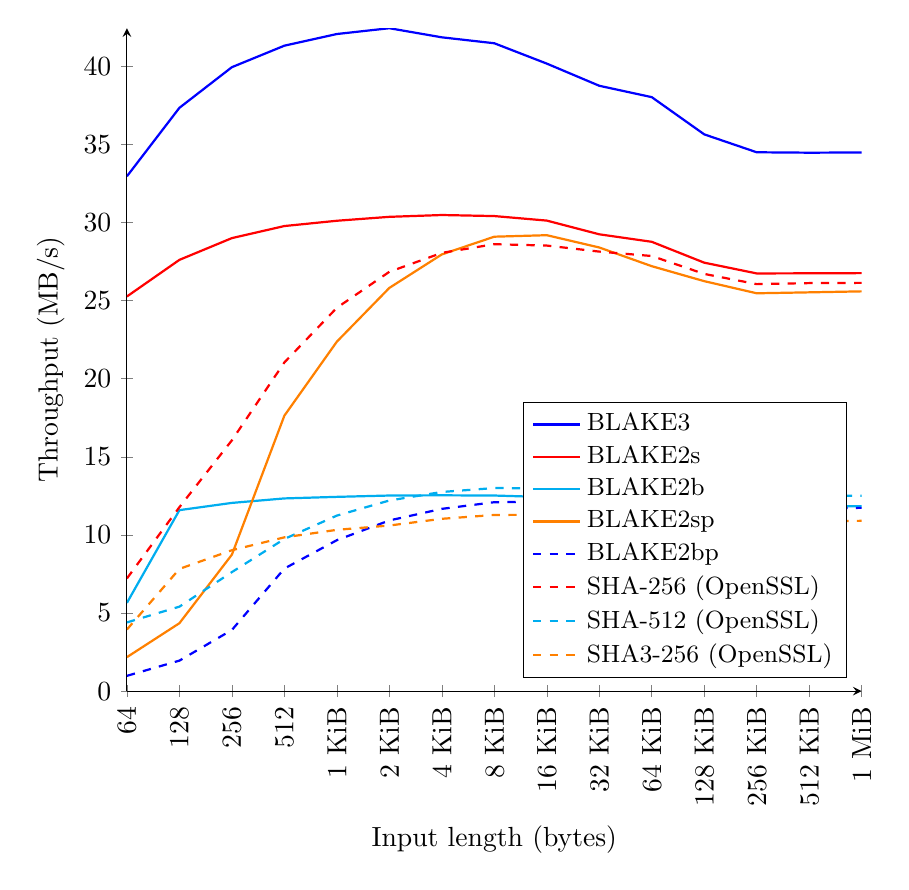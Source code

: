 \begin{tikzpicture}
\begin{axis}[
    width=0.9\textwidth,
	height=10cm,
	legend style={at={(0.98,0.02)}, anchor=south east, font=\small, cells={anchor=west}},
	axis x line=bottom,
	axis y line=left,
	cycle multi list={
		linestyles\nextlist
		blue,red,cyan,orange
	},
	%no markers,
	mark options={scale=0.5},
	every axis plot/.append style={thick},
    ymin=0,
    %ymax=5800,
    xmin=64,
    xmax=1048576,
	ylabel=Throughput (MB/s),
	xlabel=Input length (bytes),
	xmode=log,
	log basis x=2,
	y tick label style={%
		/pgf/number format/.cd,%
		scaled x ticks = false,%
		set thousands separator={},%
		fixed%
	},
	xticklabels={64,128,256,512,1 KiB,2 KiB,4 KiB,8 KiB,16 KiB,32 KiB,64 KiB,128 KiB,256 KiB,512 KiB,1 MiB},
	xtick={64, 128, 256, 512, 1024, 2048, 4096, 8192, 16384, 32768, 65536, 131072, 262144, 524288, 1048576},
	x tick label style={rotate=90,anchor=east}
]
\legend{BLAKE3, BLAKE2s, BLAKE2b, BLAKE2sp, BLAKE2bp, SHA-256 (OpenSSL), SHA-512 (OpenSSL), SHA3-256 (OpenSSL)}
% blake3
\addplot coordinates {
(64, 32.96)
(128, 37.345)
(256, 39.947)
(512, 41.323)
(1024, 42.07)
(2048, 42.441)
(4096, 41.858)
(8192, 41.478)
(16384, 40.175)
(32768, 38.756)
(65536, 38.028)
(131072, 35.645)
(262144, 34.498)
(524288, 34.472)
(1048576, 34.485)
};
% blake2s
\addplot coordinates {
(64, 25.266)
(128, 27.61)
(256, 29.003)
(512, 29.775)
(1024, 30.114)
(2048, 30.365)
(4096, 30.481)
(8192, 30.414)
(16384, 30.124)
(32768, 29.246)
(65536, 28.766)
(131072, 27.43)
(262144, 26.741)
(524288, 26.748)
(1048576, 26.761)
};
% blake2b
\addplot coordinates {
(64, 5.651)
(128, 11.586)
(256, 12.049)
(512, 12.336)
(1024, 12.436)
(2048, 12.521)
(4096, 12.535)
(8192, 12.521)
(16384, 12.42)
(32768, 12.294)
(65536, 12.183)
(131072, 11.916)
(262144, 11.836)
(524288, 11.835)
(1048576, 11.839)
};
% blake2sp
\addplot coordinates {
(64, 2.173)
(128, 4.347)
(256, 8.737)
(512, 17.635)
(1024, 22.373)
(2048, 25.814)
(4096, 27.959)
(8192, 29.093)
(16384, 29.189)
(32768, 28.402)
(65536, 27.205)
(131072, 26.246)
(262144, 25.47)
(524288, 25.53)
(1048576, 25.593)
};
% blake2bp
\addplot coordinates {
(64, 0.977)
(128, 1.951)
(256, 3.914)
(512, 7.845)
(1024, 9.663)
(2048, 10.926)
(4096, 11.668)
(8192, 12.093)
(16384, 12.133)
(32768, 12.139)
(65536, 12.026)
(131072, 11.763)
(262144, 11.687)
(524288, 11.712)
(1048576, 11.731)
};
% sha256
\addplot coordinates {
(64, 7.212)
(128, 11.777)
(256, 16.058)
(512, 21.043)
(1024, 24.542)
(2048, 26.845)
(4096, 28.057)
(8192, 28.613)
(16384, 28.525)
(32768, 28.139)
(65536, 27.857)
(131072, 26.71)
(262144, 26.056)
(524288, 26.122)
(1048576, 26.137)
};
% sha512
\addplot coordinates {
(64, 4.397)
(128, 5.407)
(256, 7.619)
(512, 9.741)
(1024, 11.236)
(2048, 12.203)
(4096, 12.749)
(8192, 13.0)
(16384, 12.981)
(32768, 12.961)
(65536, 12.836)
(131072, 12.587)
(262144, 12.504)
(524288, 12.517)
(1048576, 12.51)
};
% sha3-256
\addplot coordinates {
(64, 3.942)
(128, 7.823)
(256, 9.021)
(512, 9.844)
(1024, 10.325)
(2048, 10.601)
(4096, 11.031)
(8192, 11.277)
(16384, 11.292)
(32768, 11.275)
(65536, 11.149)
(131072, 10.976)
(262144, 10.917)
(524288, 10.867)
(1048576, 10.901)
};
\end{axis}
\end{tikzpicture}

